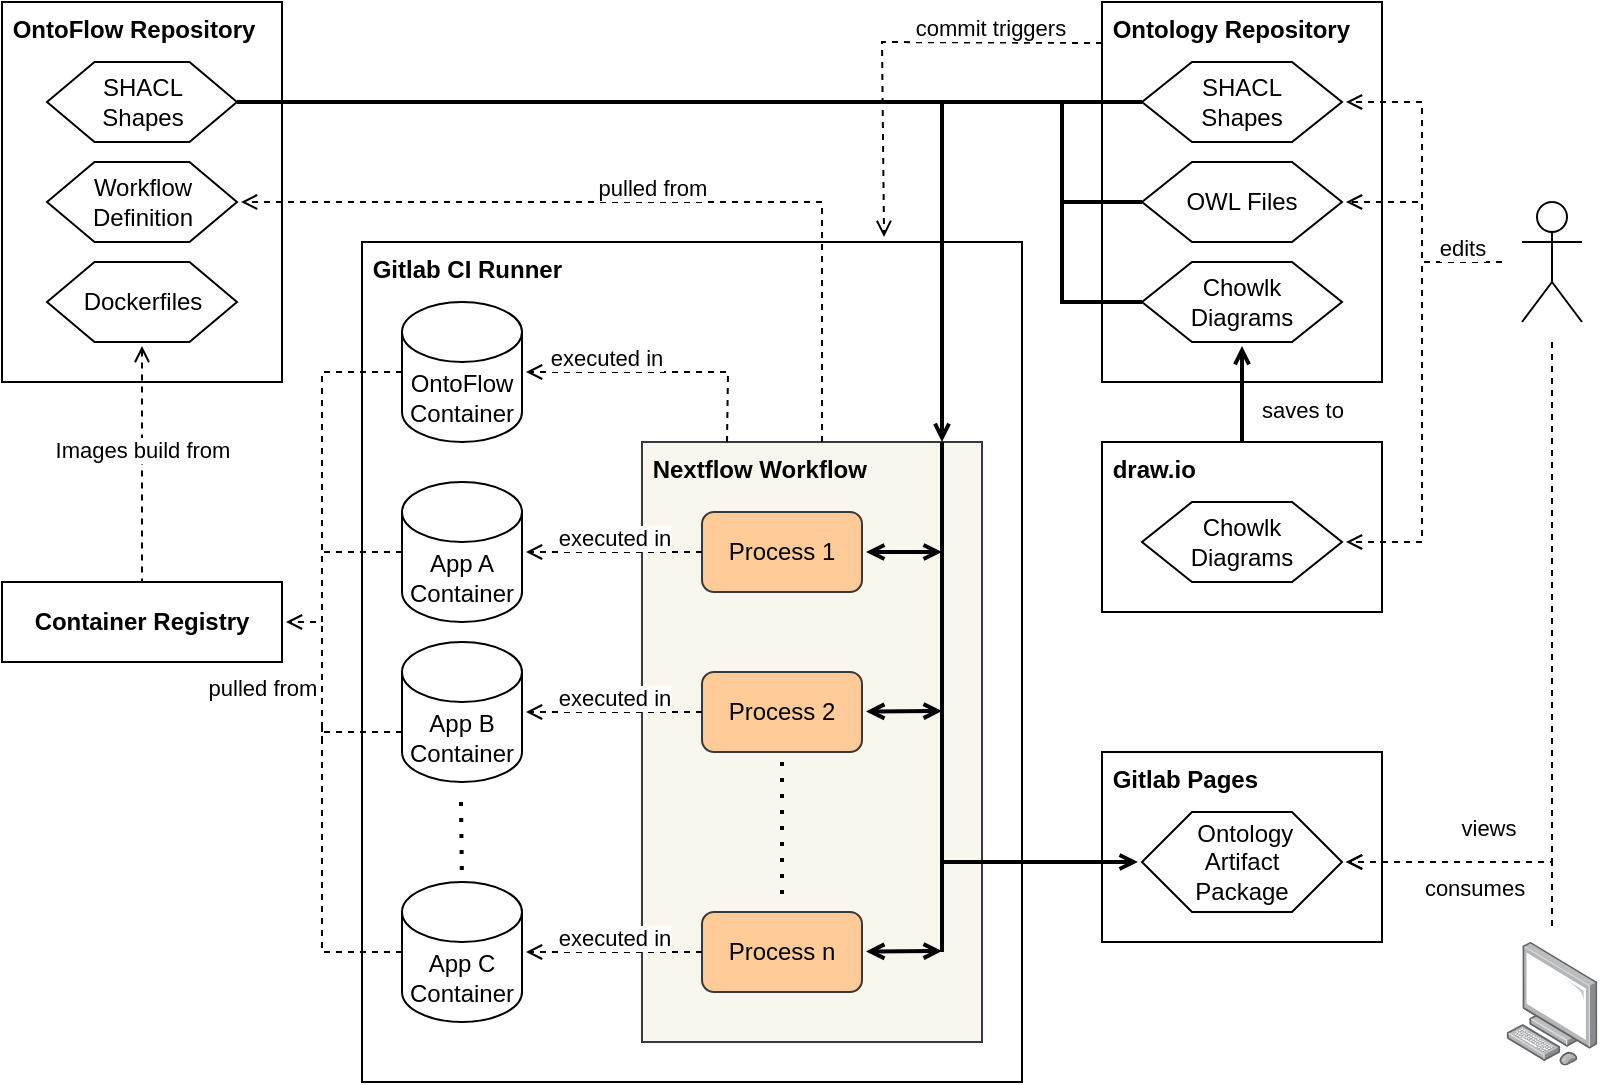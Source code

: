 <mxfile compressed="false" version="18.0.1" type="device">
  <diagram id="UE22mHZrhsa5b33594gn" name="Page-1">
    <mxGraphModel dx="925" dy="1060" grid="1" gridSize="10" guides="1" tooltips="1" connect="1" arrows="1" fold="1" page="1" pageScale="1" pageWidth="827" pageHeight="1169" math="0" shadow="0">
      <root>
        <mxCell id="0" />
        <mxCell id="1" parent="0" />
        <mxCell id="rdDmTrpfYO3070jajBlG-77" value="&amp;nbsp;Gitlab Pages" style="rounded=0;whiteSpace=wrap;html=1;align=left;verticalAlign=top;container=0;fontStyle=1;sketch=0;" parent="1" vertex="1">
          <mxGeometry x="550" y="385" width="140" height="95" as="geometry" />
        </mxCell>
        <mxCell id="rdDmTrpfYO3070jajBlG-21" value="&amp;nbsp;Gitlab CI Runner" style="rounded=0;whiteSpace=wrap;html=1;align=left;verticalAlign=top;fontStyle=1;sketch=0;" parent="1" vertex="1">
          <mxGeometry x="180" y="130" width="330" height="420" as="geometry" />
        </mxCell>
        <mxCell id="rdDmTrpfYO3070jajBlG-19" value="&amp;nbsp;Nextflow Workflow" style="rounded=0;whiteSpace=wrap;html=1;horizontal=1;verticalAlign=top;align=left;fillColor=#f9f7ed;strokeColor=#36393d;fontStyle=1;sketch=0;" parent="1" vertex="1">
          <mxGeometry x="320" y="230" width="170" height="300" as="geometry" />
        </mxCell>
        <mxCell id="rdDmTrpfYO3070jajBlG-1" value="Process 1" style="rounded=1;whiteSpace=wrap;html=1;fillColor=#ffcc99;strokeColor=#36393d;sketch=0;" parent="1" vertex="1">
          <mxGeometry x="350" y="265" width="80" height="40" as="geometry" />
        </mxCell>
        <mxCell id="rdDmTrpfYO3070jajBlG-3" value="App A Container" style="shape=cylinder3;whiteSpace=wrap;html=1;boundedLbl=1;backgroundOutline=1;size=15;sketch=0;" parent="1" vertex="1">
          <mxGeometry x="200" y="250" width="60" height="70" as="geometry" />
        </mxCell>
        <mxCell id="rdDmTrpfYO3070jajBlG-4" value="executed in" style="endArrow=open;html=1;exitX=0;exitY=0.5;exitDx=0;exitDy=0;spacingBottom=15;dashed=1;endFill=0;targetPerimeterSpacing=2;sketch=0;" parent="1" source="rdDmTrpfYO3070jajBlG-1" target="rdDmTrpfYO3070jajBlG-3" edge="1">
          <mxGeometry width="50" height="50" relative="1" as="geometry">
            <mxPoint x="490" y="435" as="sourcePoint" />
            <mxPoint x="540" y="385" as="targetPoint" />
          </mxGeometry>
        </mxCell>
        <mxCell id="rdDmTrpfYO3070jajBlG-5" value="Process 2" style="rounded=1;whiteSpace=wrap;html=1;fillColor=#ffcc99;strokeColor=#36393d;sketch=0;" parent="1" vertex="1">
          <mxGeometry x="350" y="345" width="80" height="40" as="geometry" />
        </mxCell>
        <mxCell id="rdDmTrpfYO3070jajBlG-6" value="App B&lt;br&gt;Container" style="shape=cylinder3;whiteSpace=wrap;html=1;boundedLbl=1;backgroundOutline=1;size=15;sketch=0;" parent="1" vertex="1">
          <mxGeometry x="200" y="330" width="60" height="70" as="geometry" />
        </mxCell>
        <mxCell id="rdDmTrpfYO3070jajBlG-7" value="executed in" style="endArrow=open;html=1;exitX=0;exitY=0.5;exitDx=0;exitDy=0;spacingBottom=15;dashed=1;endFill=0;targetPerimeterSpacing=2;sketch=0;" parent="1" source="rdDmTrpfYO3070jajBlG-5" target="rdDmTrpfYO3070jajBlG-6" edge="1">
          <mxGeometry width="50" height="50" relative="1" as="geometry">
            <mxPoint x="490" y="515" as="sourcePoint" />
            <mxPoint x="540" y="465" as="targetPoint" />
          </mxGeometry>
        </mxCell>
        <mxCell id="rdDmTrpfYO3070jajBlG-8" value="" style="endArrow=none;dashed=1;html=1;dashPattern=1 3;strokeWidth=2;sketch=0;" parent="1" edge="1">
          <mxGeometry width="50" height="50" relative="1" as="geometry">
            <mxPoint x="229.5" y="410" as="sourcePoint" />
            <mxPoint x="230" y="450" as="targetPoint" />
          </mxGeometry>
        </mxCell>
        <mxCell id="rdDmTrpfYO3070jajBlG-9" value="" style="endArrow=none;dashed=1;html=1;dashPattern=1 3;strokeWidth=2;sketch=0;" parent="1" edge="1">
          <mxGeometry width="50" height="50" relative="1" as="geometry">
            <mxPoint x="390" y="390" as="sourcePoint" />
            <mxPoint x="390" y="460" as="targetPoint" />
          </mxGeometry>
        </mxCell>
        <mxCell id="rdDmTrpfYO3070jajBlG-16" value="Process n" style="rounded=1;whiteSpace=wrap;html=1;fillColor=#ffcc99;strokeColor=#36393d;sketch=0;" parent="1" vertex="1">
          <mxGeometry x="350" y="465" width="80" height="40" as="geometry" />
        </mxCell>
        <mxCell id="rdDmTrpfYO3070jajBlG-17" value="App C&lt;br&gt;Container" style="shape=cylinder3;whiteSpace=wrap;html=1;boundedLbl=1;backgroundOutline=1;size=15;sketch=0;" parent="1" vertex="1">
          <mxGeometry x="200" y="450" width="60" height="70" as="geometry" />
        </mxCell>
        <mxCell id="rdDmTrpfYO3070jajBlG-18" value="executed in" style="endArrow=open;html=1;exitX=0;exitY=0.5;exitDx=0;exitDy=0;spacingBottom=15;dashed=1;endFill=0;targetPerimeterSpacing=2;sketch=0;" parent="1" source="rdDmTrpfYO3070jajBlG-16" target="rdDmTrpfYO3070jajBlG-17" edge="1">
          <mxGeometry width="50" height="50" relative="1" as="geometry">
            <mxPoint x="490" y="635" as="sourcePoint" />
            <mxPoint x="540" y="585" as="targetPoint" />
          </mxGeometry>
        </mxCell>
        <mxCell id="rdDmTrpfYO3070jajBlG-22" value="OntoFlow Container" style="shape=cylinder3;whiteSpace=wrap;html=1;boundedLbl=1;backgroundOutline=1;size=15;sketch=0;" parent="1" vertex="1">
          <mxGeometry x="200" y="160" width="60" height="70" as="geometry" />
        </mxCell>
        <mxCell id="rdDmTrpfYO3070jajBlG-24" value="Container Registry" style="rounded=0;whiteSpace=wrap;html=1;align=center;fontStyle=1;sketch=0;" parent="1" vertex="1">
          <mxGeometry y="300" width="140" height="40" as="geometry" />
        </mxCell>
        <mxCell id="rdDmTrpfYO3070jajBlG-27" value="" style="endArrow=none;html=1;spacingBottom=15;dashed=1;exitX=0;exitY=0.5;exitDx=0;exitDy=0;exitPerimeter=0;endFill=0;sketch=0;" parent="1" source="rdDmTrpfYO3070jajBlG-3" edge="1">
          <mxGeometry x="-0.015" y="-3" width="50" height="50" relative="1" as="geometry">
            <mxPoint x="370" y="225" as="sourcePoint" />
            <mxPoint x="160" y="285" as="targetPoint" />
            <Array as="points">
              <mxPoint x="160" y="285" />
            </Array>
            <mxPoint as="offset" />
          </mxGeometry>
        </mxCell>
        <mxCell id="xsBjcsJuhwPGH1qz9Wol-3" value="" style="edgeStyle=orthogonalEdgeStyle;rounded=0;orthogonalLoop=1;jettySize=auto;html=1;labelBackgroundColor=default;labelBorderColor=none;sketch=0;" edge="1" parent="1" source="rdDmTrpfYO3070jajBlG-42" target="xsBjcsJuhwPGH1qz9Wol-1">
          <mxGeometry relative="1" as="geometry" />
        </mxCell>
        <mxCell id="xsBjcsJuhwPGH1qz9Wol-4" value="" style="edgeStyle=orthogonalEdgeStyle;rounded=0;orthogonalLoop=1;jettySize=auto;html=1;labelBackgroundColor=default;labelBorderColor=none;sketch=0;" edge="1" parent="1" source="rdDmTrpfYO3070jajBlG-42" target="xsBjcsJuhwPGH1qz9Wol-1">
          <mxGeometry relative="1" as="geometry" />
        </mxCell>
        <mxCell id="rdDmTrpfYO3070jajBlG-42" value="&amp;nbsp;Ontology Repository" style="rounded=0;whiteSpace=wrap;html=1;align=left;verticalAlign=top;container=0;fontStyle=1;sketch=0;" parent="1" vertex="1">
          <mxGeometry x="550" y="10" width="140" height="190" as="geometry" />
        </mxCell>
        <mxCell id="rdDmTrpfYO3070jajBlG-43" value="SHACL&lt;br&gt;Shapes" style="shape=hexagon;rounded=0;whiteSpace=wrap;html=1;align=center;container=0;sketch=0;" parent="1" vertex="1">
          <mxGeometry x="570" y="40" width="100" height="40" as="geometry" />
        </mxCell>
        <mxCell id="rdDmTrpfYO3070jajBlG-44" value="OWL Files&lt;br&gt;" style="shape=hexagon;rounded=0;whiteSpace=wrap;html=1;align=center;container=0;sketch=0;" parent="1" vertex="1">
          <mxGeometry x="570" y="90" width="100" height="40" as="geometry" />
        </mxCell>
        <mxCell id="rdDmTrpfYO3070jajBlG-45" value="Chowlk&lt;br&gt;Diagrams" style="shape=hexagon;rounded=0;whiteSpace=wrap;html=1;align=center;container=0;sketch=0;" parent="1" vertex="1">
          <mxGeometry x="570" y="140" width="100" height="40" as="geometry" />
        </mxCell>
        <mxCell id="rdDmTrpfYO3070jajBlG-49" value="" style="endArrow=none;html=1;endFill=0;startArrow=open;startFill=0;strokeWidth=2;rounded=0;endSize=5;startSize=5;targetPerimeterSpacing=0;sourcePerimeterSpacing=3;sketch=0;" parent="1" target="rdDmTrpfYO3070jajBlG-43" edge="1">
          <mxGeometry width="50" height="50" relative="1" as="geometry">
            <mxPoint x="470" y="230" as="sourcePoint" />
            <mxPoint x="820" y="155" as="targetPoint" />
            <Array as="points">
              <mxPoint x="470" y="60" />
            </Array>
          </mxGeometry>
        </mxCell>
        <mxCell id="rdDmTrpfYO3070jajBlG-52" value="" style="endArrow=none;html=1;strokeWidth=2;rounded=0;endFill=0;startArrow=open;startFill=0;startSize=5;endSize=5;sourcePerimeterSpacing=2;sketch=0;" parent="1" source="xsBjcsJuhwPGH1qz9Wol-8" edge="1">
          <mxGeometry width="50" height="50" relative="1" as="geometry">
            <mxPoint x="430" y="655" as="sourcePoint" />
            <mxPoint x="470" y="440" as="targetPoint" />
            <Array as="points" />
          </mxGeometry>
        </mxCell>
        <mxCell id="rdDmTrpfYO3070jajBlG-55" value="" style="endArrow=open;html=1;endFill=0;startArrow=open;startFill=0;strokeWidth=2;endSize=5;startSize=5;targetPerimeterSpacing=2;sourcePerimeterSpacing=2;sketch=0;" parent="1" edge="1" target="rdDmTrpfYO3070jajBlG-1">
          <mxGeometry width="50" height="50" relative="1" as="geometry">
            <mxPoint x="470" y="285" as="sourcePoint" />
            <mxPoint x="430" y="284.5" as="targetPoint" />
          </mxGeometry>
        </mxCell>
        <mxCell id="rdDmTrpfYO3070jajBlG-56" value="" style="endArrow=open;html=1;endFill=0;startArrow=open;startFill=0;strokeWidth=2;endSize=5;startSize=5;targetPerimeterSpacing=2;sketch=0;" parent="1" edge="1" target="rdDmTrpfYO3070jajBlG-16">
          <mxGeometry width="50" height="50" relative="1" as="geometry">
            <mxPoint x="470" y="484.5" as="sourcePoint" />
            <mxPoint x="430" y="484.5" as="targetPoint" />
          </mxGeometry>
        </mxCell>
        <mxCell id="rdDmTrpfYO3070jajBlG-57" value="" style="endArrow=open;html=1;endFill=0;startArrow=open;startFill=0;strokeWidth=2;endSize=5;startSize=5;targetPerimeterSpacing=2;sketch=0;" parent="1" edge="1" target="rdDmTrpfYO3070jajBlG-5">
          <mxGeometry width="50" height="50" relative="1" as="geometry">
            <mxPoint x="470" y="364.5" as="sourcePoint" />
            <mxPoint x="430" y="364.5" as="targetPoint" />
          </mxGeometry>
        </mxCell>
        <mxCell id="rdDmTrpfYO3070jajBlG-59" value="" style="shape=umlActor;verticalLabelPosition=bottom;verticalAlign=top;html=1;outlineConnect=0;align=center;sketch=0;" parent="1" vertex="1">
          <mxGeometry x="760" y="110" width="30" height="60" as="geometry" />
        </mxCell>
        <mxCell id="rdDmTrpfYO3070jajBlG-65" value="saves to" style="endArrow=open;html=1;spacingBottom=15;endFill=0;labelBackgroundColor=default;labelBorderColor=none;startArrow=none;startFill=0;strokeWidth=2;targetPerimeterSpacing=2;endSize=5;startSize=5;sketch=0;" parent="1" source="xsBjcsJuhwPGH1qz9Wol-1" target="rdDmTrpfYO3070jajBlG-45" edge="1">
          <mxGeometry y="-30" width="50" height="50" relative="1" as="geometry">
            <mxPoint x="350" y="155" as="sourcePoint" />
            <mxPoint x="400" y="-120" as="targetPoint" />
            <mxPoint as="offset" />
          </mxGeometry>
        </mxCell>
        <mxCell id="rdDmTrpfYO3070jajBlG-70" value="" style="endArrow=open;html=1;spacingBottom=15;dashed=1;endFill=0;rounded=0;sourcePerimeterSpacing=10;targetPerimeterSpacing=2;sketch=0;" parent="1" target="rdDmTrpfYO3070jajBlG-43" edge="1" source="rdDmTrpfYO3070jajBlG-59">
          <mxGeometry width="50" height="50" relative="1" as="geometry">
            <mxPoint x="130" as="sourcePoint" />
            <mxPoint x="380" as="targetPoint" />
            <Array as="points">
              <mxPoint x="710" y="140" />
              <mxPoint x="710" y="60" />
            </Array>
          </mxGeometry>
        </mxCell>
        <mxCell id="rdDmTrpfYO3070jajBlG-75" value="" style="endArrow=open;html=1;spacingBottom=15;dashed=1;endFill=0;rounded=0;sourcePerimeterSpacing=10;targetPerimeterSpacing=2;sketch=0;" parent="1" target="rdDmTrpfYO3070jajBlG-44" edge="1" source="rdDmTrpfYO3070jajBlG-59">
          <mxGeometry width="50" height="50" relative="1" as="geometry">
            <mxPoint x="130" y="-50" as="sourcePoint" />
            <mxPoint x="400" y="-50" as="targetPoint" />
            <Array as="points">
              <mxPoint x="710" y="140" />
              <mxPoint x="710" y="110" />
            </Array>
          </mxGeometry>
        </mxCell>
        <mxCell id="rdDmTrpfYO3070jajBlG-87" value="" style="points=[];aspect=fixed;html=1;align=center;shadow=0;dashed=0;image;image=img/lib/allied_telesis/computer_and_terminals/Personal_Computer.svg;sketch=0;" parent="1" vertex="1">
          <mxGeometry x="752.2" y="480" width="45.6" height="61.8" as="geometry" />
        </mxCell>
        <mxCell id="rdDmTrpfYO3070jajBlG-88" value="consumes" style="endArrow=open;html=1;spacingBottom=15;dashed=1;endFill=0;rounded=0;targetPerimeterSpacing=2;sourcePerimeterSpacing=8;sketch=0;" parent="1" target="xsBjcsJuhwPGH1qz9Wol-8" edge="1" source="rdDmTrpfYO3070jajBlG-87">
          <mxGeometry x="0.049" y="20" width="50" height="50" relative="1" as="geometry">
            <mxPoint x="70" y="690" as="sourcePoint" />
            <mxPoint x="260" y="645" as="targetPoint" />
            <Array as="points">
              <mxPoint x="775" y="440" />
            </Array>
            <mxPoint as="offset" />
          </mxGeometry>
        </mxCell>
        <mxCell id="rdDmTrpfYO3070jajBlG-90" value="pulled from&lt;br&gt;" style="endArrow=open;html=1;spacingBottom=15;dashed=1;exitX=0;exitY=0.5;exitDx=0;exitDy=0;exitPerimeter=0;endFill=0;rounded=0;targetPerimeterSpacing=2;sketch=0;" parent="1" source="rdDmTrpfYO3070jajBlG-22" target="rdDmTrpfYO3070jajBlG-24" edge="1">
          <mxGeometry x="1" y="42" width="50" height="50" relative="1" as="geometry">
            <mxPoint x="200" y="195" as="sourcePoint" />
            <mxPoint x="100" y="320" as="targetPoint" />
            <Array as="points">
              <mxPoint x="160" y="195" />
              <mxPoint x="160" y="320" />
            </Array>
            <mxPoint x="-12" y="-2" as="offset" />
          </mxGeometry>
        </mxCell>
        <mxCell id="rdDmTrpfYO3070jajBlG-92" value="" style="endArrow=none;html=1;spacingBottom=15;dashed=1;exitX=0;exitY=0;exitDx=0;exitDy=45;exitPerimeter=0;endFill=0;rounded=0;sketch=0;" parent="1" source="rdDmTrpfYO3070jajBlG-6" edge="1">
          <mxGeometry width="50" height="50" relative="1" as="geometry">
            <mxPoint x="200" y="375" as="sourcePoint" />
            <mxPoint x="160" y="320" as="targetPoint" />
            <Array as="points">
              <mxPoint x="160" y="375" />
              <mxPoint x="160" y="320" />
            </Array>
          </mxGeometry>
        </mxCell>
        <mxCell id="rdDmTrpfYO3070jajBlG-95" value="" style="endArrow=none;html=1;spacingBottom=15;dashed=1;exitX=0;exitY=0.5;exitDx=0;exitDy=0;exitPerimeter=0;endFill=0;rounded=0;sketch=0;" parent="1" source="rdDmTrpfYO3070jajBlG-17" edge="1">
          <mxGeometry width="50" height="50" relative="1" as="geometry">
            <mxPoint x="200" y="485" as="sourcePoint" />
            <mxPoint x="160" y="380" as="targetPoint" />
            <Array as="points">
              <mxPoint x="160" y="485" />
              <mxPoint x="160" y="380" />
              <mxPoint x="160" y="370" />
            </Array>
          </mxGeometry>
        </mxCell>
        <mxCell id="rdDmTrpfYO3070jajBlG-31" value="&amp;nbsp;OntoFlow Repository" style="rounded=0;whiteSpace=wrap;html=1;align=left;verticalAlign=top;fontStyle=1;sketch=0;shadow=0;" parent="1" vertex="1">
          <mxGeometry y="10" width="140" height="190" as="geometry" />
        </mxCell>
        <mxCell id="rdDmTrpfYO3070jajBlG-32" value="Dockerfiles" style="shape=hexagon;rounded=0;whiteSpace=wrap;html=1;align=center;sketch=0;" parent="1" vertex="1">
          <mxGeometry x="22.5" y="140" width="95" height="40" as="geometry" />
        </mxCell>
        <mxCell id="rdDmTrpfYO3070jajBlG-33" value="Workflow Definition" style="shape=hexagon;rounded=0;whiteSpace=wrap;html=1;align=center;sketch=0;" parent="1" vertex="1">
          <mxGeometry x="22.5" y="90" width="95" height="40" as="geometry" />
        </mxCell>
        <mxCell id="rdDmTrpfYO3070jajBlG-34" value="SHACL&lt;br&gt;Shapes" style="shape=hexagon;rounded=0;whiteSpace=wrap;html=1;align=center;sketch=0;" parent="1" vertex="1">
          <mxGeometry x="22.5" y="40" width="95" height="40" as="geometry" />
        </mxCell>
        <mxCell id="rdDmTrpfYO3070jajBlG-37" value="Images build from" style="endArrow=none;html=1;spacingBottom=15;dashed=1;endFill=0;startArrow=open;startFill=0;targetPerimeterSpacing=0;sourcePerimeterSpacing=2;sketch=0;" parent="1" source="rdDmTrpfYO3070jajBlG-32" target="rdDmTrpfYO3070jajBlG-24" edge="1">
          <mxGeometry width="50" height="50" relative="1" as="geometry">
            <mxPoint x="240" y="205" as="sourcePoint" />
            <mxPoint x="70" y="300" as="targetPoint" />
          </mxGeometry>
        </mxCell>
        <mxCell id="rdDmTrpfYO3070jajBlG-63" value="&amp;nbsp;draw.io" style="rounded=0;whiteSpace=wrap;html=1;align=left;horizontal=1;verticalAlign=top;fontStyle=1;sketch=0;" parent="1" vertex="1">
          <mxGeometry x="550" y="230" width="140" height="85" as="geometry" />
        </mxCell>
        <mxCell id="rdDmTrpfYO3070jajBlG-98" value="executed in" style="endArrow=open;html=1;spacingBottom=15;dashed=1;endFill=0;exitX=0.25;exitY=0;exitDx=0;exitDy=0;rounded=0;targetPerimeterSpacing=2;sketch=0;" parent="1" source="rdDmTrpfYO3070jajBlG-19" target="rdDmTrpfYO3070jajBlG-22" edge="1">
          <mxGeometry x="0.42" width="50" height="50" relative="1" as="geometry">
            <mxPoint x="370" y="230" as="sourcePoint" />
            <mxPoint x="260" y="195" as="targetPoint" />
            <Array as="points">
              <mxPoint x="363" y="195" />
            </Array>
            <mxPoint as="offset" />
          </mxGeometry>
        </mxCell>
        <mxCell id="rdDmTrpfYO3070jajBlG-40" value="pulled from" style="endArrow=open;html=1;spacingBottom=15;dashed=1;endFill=0;rounded=0;targetPerimeterSpacing=2;sketch=0;" parent="1" target="rdDmTrpfYO3070jajBlG-33" edge="1">
          <mxGeometry width="50" height="50" relative="1" as="geometry">
            <mxPoint x="410" y="230" as="sourcePoint" />
            <mxPoint x="80" y="100" as="targetPoint" />
            <Array as="points">
              <mxPoint x="410" y="110" />
            </Array>
          </mxGeometry>
        </mxCell>
        <mxCell id="x2SmJ_OQAYyNHYIsauPd-2" value="views&lt;br&gt;" style="endArrow=open;html=1;spacingBottom=15;dashed=1;endFill=0;rounded=0;targetPerimeterSpacing=2;sourcePerimeterSpacing=10;sketch=0;" parent="1" target="xsBjcsJuhwPGH1qz9Wol-8" edge="1" source="rdDmTrpfYO3070jajBlG-59">
          <mxGeometry x="0.609" y="-10" width="50" height="50" relative="1" as="geometry">
            <mxPoint x="70" y="600" as="sourcePoint" />
            <mxPoint x="260" y="645" as="targetPoint" />
            <Array as="points">
              <mxPoint x="775" y="440" />
            </Array>
            <mxPoint as="offset" />
          </mxGeometry>
        </mxCell>
        <mxCell id="ijkgVB973a-GeAAkDp9l-5" value="" style="endArrow=none;html=1;startArrow=none;startFill=0;strokeWidth=2;sourcePerimeterSpacing=0;endSize=5;startSize=5;sketch=0;" parent="1" target="rdDmTrpfYO3070jajBlG-34" edge="1">
          <mxGeometry width="50" height="50" relative="1" as="geometry">
            <mxPoint x="470" y="60" as="sourcePoint" />
            <mxPoint x="440" y="70" as="targetPoint" />
          </mxGeometry>
        </mxCell>
        <mxCell id="K7jtTP-AI8jsyRevvTAu-1" value="commit triggers" style="endArrow=open;html=1;spacingBottom=15;dashed=1;endFill=0;rounded=0;exitX=0;exitY=0.108;exitDx=0;exitDy=0;exitPerimeter=0;sourcePerimeterSpacing=13;targetPerimeterSpacing=14;entryX=0.791;entryY=-0.006;entryDx=0;entryDy=0;entryPerimeter=0;sketch=0;shadow=0;" parent="1" source="rdDmTrpfYO3070jajBlG-42" edge="1" target="rdDmTrpfYO3070jajBlG-21">
          <mxGeometry x="-0.455" width="50" height="50" relative="1" as="geometry">
            <mxPoint x="372.5" y="240" as="sourcePoint" />
            <mxPoint x="440" y="120" as="targetPoint" />
            <mxPoint as="offset" />
            <Array as="points">
              <mxPoint x="440" y="30" />
            </Array>
          </mxGeometry>
        </mxCell>
        <mxCell id="xsBjcsJuhwPGH1qz9Wol-1" value="Chowlk&lt;br&gt;Diagrams" style="shape=hexagon;rounded=0;whiteSpace=wrap;html=1;align=center;container=0;sketch=0;" vertex="1" parent="1">
          <mxGeometry x="570" y="260" width="100" height="40" as="geometry" />
        </mxCell>
        <mxCell id="xsBjcsJuhwPGH1qz9Wol-5" value="" style="endArrow=none;html=1;endFill=0;startArrow=none;startFill=0;strokeWidth=2;rounded=0;endSize=5;startSize=5;sketch=0;" edge="1" parent="1" target="rdDmTrpfYO3070jajBlG-44">
          <mxGeometry width="50" height="50" relative="1" as="geometry">
            <mxPoint x="470" y="60" as="sourcePoint" />
            <mxPoint x="580" y="70" as="targetPoint" />
            <Array as="points">
              <mxPoint x="530" y="60" />
              <mxPoint x="530" y="110" />
            </Array>
          </mxGeometry>
        </mxCell>
        <mxCell id="xsBjcsJuhwPGH1qz9Wol-6" value="" style="endArrow=none;html=1;endFill=0;startArrow=none;startFill=0;strokeWidth=2;rounded=0;startSize=5;endSize=5;sketch=0;" edge="1" parent="1" target="rdDmTrpfYO3070jajBlG-45">
          <mxGeometry width="50" height="50" relative="1" as="geometry">
            <mxPoint x="470" y="60" as="sourcePoint" />
            <mxPoint x="580" y="120" as="targetPoint" />
            <Array as="points">
              <mxPoint x="530" y="60" />
              <mxPoint x="530" y="160" />
            </Array>
          </mxGeometry>
        </mxCell>
        <mxCell id="rdDmTrpfYO3070jajBlG-69" value="edits" style="endArrow=open;html=1;spacingBottom=15;dashed=1;endFill=0;startArrow=none;startFill=0;sourcePerimeterSpacing=10;targetPerimeterSpacing=2;rounded=0;sketch=0;" parent="1" target="xsBjcsJuhwPGH1qz9Wol-1" edge="1" source="rdDmTrpfYO3070jajBlG-59">
          <mxGeometry x="-0.817" width="50" height="50" relative="1" as="geometry">
            <mxPoint x="60" y="-100" as="sourcePoint" />
            <mxPoint x="580" y="272.5" as="targetPoint" />
            <Array as="points">
              <mxPoint x="710" y="140" />
              <mxPoint x="710" y="280" />
            </Array>
            <mxPoint as="offset" />
          </mxGeometry>
        </mxCell>
        <mxCell id="xsBjcsJuhwPGH1qz9Wol-8" value="&lt;span style=&quot;text-align: left;&quot;&gt;&amp;nbsp;Ontology &lt;br&gt;Artifact &lt;br&gt;Package&lt;/span&gt;" style="shape=hexagon;rounded=0;whiteSpace=wrap;html=1;align=center;container=0;sketch=0;" vertex="1" parent="1">
          <mxGeometry x="570" y="415" width="100" height="50" as="geometry" />
        </mxCell>
        <mxCell id="xsBjcsJuhwPGH1qz9Wol-9" value="" style="endArrow=none;html=1;strokeWidth=2;rounded=0;endFill=0;startArrow=none;startFill=0;startSize=5;endSize=5;sourcePerimeterSpacing=0;targetPerimeterSpacing=0;sketch=0;" edge="1" parent="1">
          <mxGeometry width="50" height="50" relative="1" as="geometry">
            <mxPoint x="470" y="485" as="sourcePoint" />
            <mxPoint x="470" y="230" as="targetPoint" />
            <Array as="points" />
          </mxGeometry>
        </mxCell>
      </root>
    </mxGraphModel>
  </diagram>
</mxfile>
